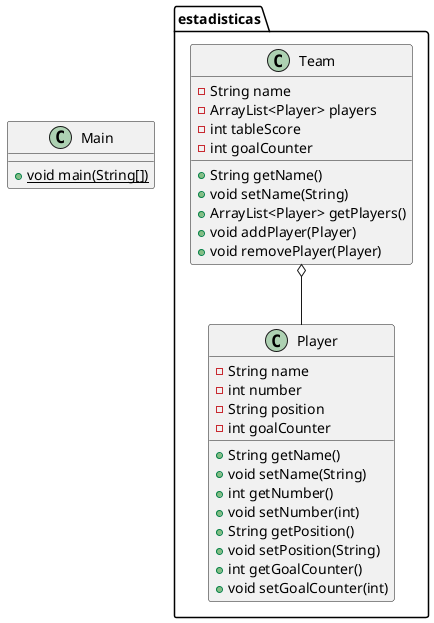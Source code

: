 @startuml
class estadisticas.Player {
- String name
- int number
- String position
- int goalCounter
+ String getName()
+ void setName(String)
+ int getNumber()
+ void setNumber(int)
+ String getPosition()
+ void setPosition(String)
+ int getGoalCounter()
+ void setGoalCounter(int)
}
class Main {
+ {static} void main(String[])
}
class estadisticas.Team {
- String name
- ArrayList<Player> players
- int tableScore
- int goalCounter
+ String getName()
+ void setName(String)
+ ArrayList<Player> getPlayers()
+ void addPlayer(Player)
+ void removePlayer(Player)
}

estadisticas.Team o-- estadisticas.Player
@enduml
